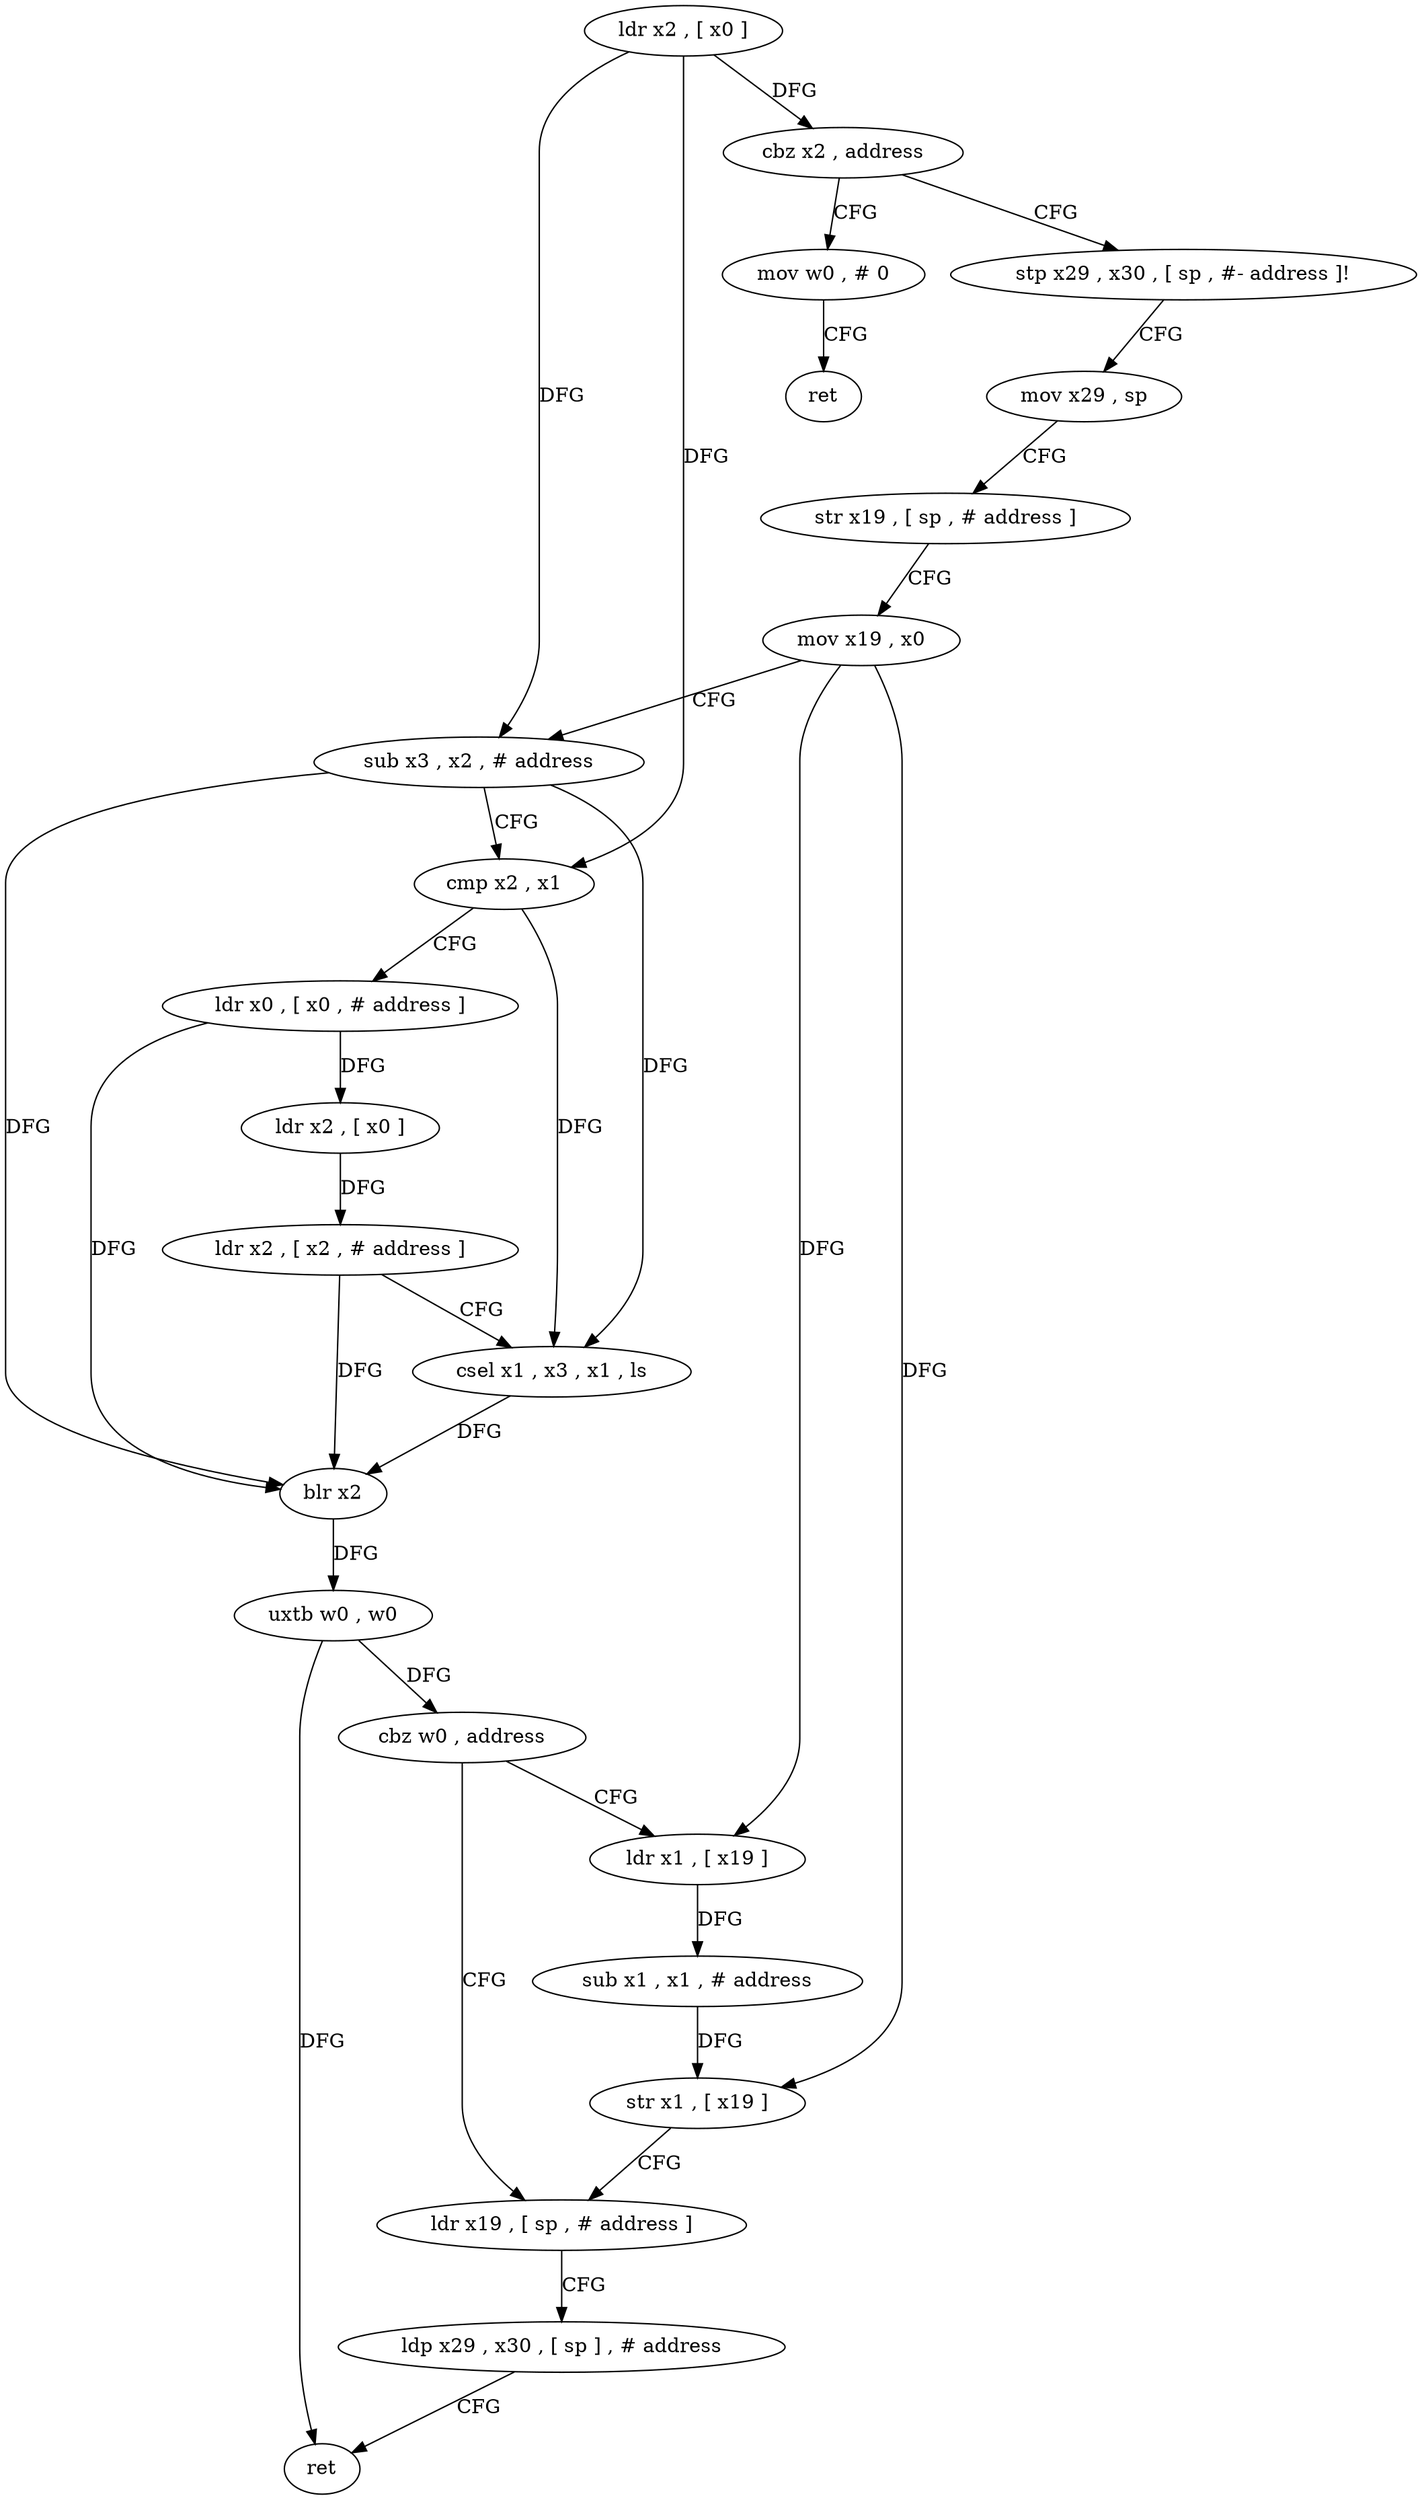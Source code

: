 digraph "func" {
"97752" [label = "ldr x2 , [ x0 ]" ]
"97756" [label = "cbz x2 , address" ]
"97836" [label = "mov w0 , # 0" ]
"97760" [label = "stp x29 , x30 , [ sp , #- address ]!" ]
"97840" [label = "ret" ]
"97764" [label = "mov x29 , sp" ]
"97768" [label = "str x19 , [ sp , # address ]" ]
"97772" [label = "mov x19 , x0" ]
"97776" [label = "sub x3 , x2 , # address" ]
"97780" [label = "cmp x2 , x1" ]
"97784" [label = "ldr x0 , [ x0 , # address ]" ]
"97788" [label = "ldr x2 , [ x0 ]" ]
"97792" [label = "ldr x2 , [ x2 , # address ]" ]
"97796" [label = "csel x1 , x3 , x1 , ls" ]
"97800" [label = "blr x2" ]
"97804" [label = "uxtb w0 , w0" ]
"97808" [label = "cbz w0 , address" ]
"97824" [label = "ldr x19 , [ sp , # address ]" ]
"97812" [label = "ldr x1 , [ x19 ]" ]
"97828" [label = "ldp x29 , x30 , [ sp ] , # address" ]
"97832" [label = "ret" ]
"97816" [label = "sub x1 , x1 , # address" ]
"97820" [label = "str x1 , [ x19 ]" ]
"97752" -> "97756" [ label = "DFG" ]
"97752" -> "97776" [ label = "DFG" ]
"97752" -> "97780" [ label = "DFG" ]
"97756" -> "97836" [ label = "CFG" ]
"97756" -> "97760" [ label = "CFG" ]
"97836" -> "97840" [ label = "CFG" ]
"97760" -> "97764" [ label = "CFG" ]
"97764" -> "97768" [ label = "CFG" ]
"97768" -> "97772" [ label = "CFG" ]
"97772" -> "97776" [ label = "CFG" ]
"97772" -> "97812" [ label = "DFG" ]
"97772" -> "97820" [ label = "DFG" ]
"97776" -> "97780" [ label = "CFG" ]
"97776" -> "97796" [ label = "DFG" ]
"97776" -> "97800" [ label = "DFG" ]
"97780" -> "97784" [ label = "CFG" ]
"97780" -> "97796" [ label = "DFG" ]
"97784" -> "97788" [ label = "DFG" ]
"97784" -> "97800" [ label = "DFG" ]
"97788" -> "97792" [ label = "DFG" ]
"97792" -> "97796" [ label = "CFG" ]
"97792" -> "97800" [ label = "DFG" ]
"97796" -> "97800" [ label = "DFG" ]
"97800" -> "97804" [ label = "DFG" ]
"97804" -> "97808" [ label = "DFG" ]
"97804" -> "97832" [ label = "DFG" ]
"97808" -> "97824" [ label = "CFG" ]
"97808" -> "97812" [ label = "CFG" ]
"97824" -> "97828" [ label = "CFG" ]
"97812" -> "97816" [ label = "DFG" ]
"97828" -> "97832" [ label = "CFG" ]
"97816" -> "97820" [ label = "DFG" ]
"97820" -> "97824" [ label = "CFG" ]
}
